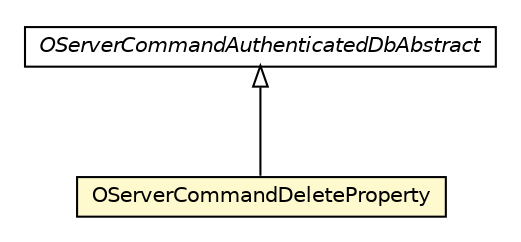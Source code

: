 #!/usr/local/bin/dot
#
# Class diagram 
# Generated by UMLGraph version R5_6-24-gf6e263 (http://www.umlgraph.org/)
#

digraph G {
	edge [fontname="Helvetica",fontsize=10,labelfontname="Helvetica",labelfontsize=10];
	node [fontname="Helvetica",fontsize=10,shape=plaintext];
	nodesep=0.25;
	ranksep=0.5;
	// com.orientechnologies.orient.server.network.protocol.http.command.OServerCommandAuthenticatedDbAbstract
	c6786718 [label=<<table title="com.orientechnologies.orient.server.network.protocol.http.command.OServerCommandAuthenticatedDbAbstract" border="0" cellborder="1" cellspacing="0" cellpadding="2" port="p" href="../OServerCommandAuthenticatedDbAbstract.html">
		<tr><td><table border="0" cellspacing="0" cellpadding="1">
<tr><td align="center" balign="center"><font face="Helvetica-Oblique"> OServerCommandAuthenticatedDbAbstract </font></td></tr>
		</table></td></tr>
		</table>>, URL="../OServerCommandAuthenticatedDbAbstract.html", fontname="Helvetica", fontcolor="black", fontsize=10.0];
	// com.orientechnologies.orient.server.network.protocol.http.command.delete.OServerCommandDeleteProperty
	c6786748 [label=<<table title="com.orientechnologies.orient.server.network.protocol.http.command.delete.OServerCommandDeleteProperty" border="0" cellborder="1" cellspacing="0" cellpadding="2" port="p" bgcolor="lemonChiffon" href="./OServerCommandDeleteProperty.html">
		<tr><td><table border="0" cellspacing="0" cellpadding="1">
<tr><td align="center" balign="center"> OServerCommandDeleteProperty </td></tr>
		</table></td></tr>
		</table>>, URL="./OServerCommandDeleteProperty.html", fontname="Helvetica", fontcolor="black", fontsize=10.0];
	//com.orientechnologies.orient.server.network.protocol.http.command.delete.OServerCommandDeleteProperty extends com.orientechnologies.orient.server.network.protocol.http.command.OServerCommandAuthenticatedDbAbstract
	c6786718:p -> c6786748:p [dir=back,arrowtail=empty];
}

